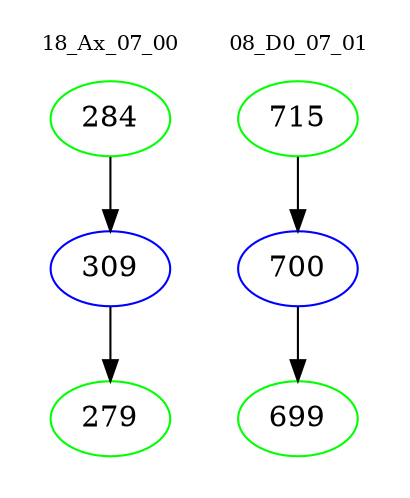digraph{
subgraph cluster_0 {
color = white
label = "18_Ax_07_00";
fontsize=10;
T0_284 [label="284", color="green"]
T0_284 -> T0_309 [color="black"]
T0_309 [label="309", color="blue"]
T0_309 -> T0_279 [color="black"]
T0_279 [label="279", color="green"]
}
subgraph cluster_1 {
color = white
label = "08_D0_07_01";
fontsize=10;
T1_715 [label="715", color="green"]
T1_715 -> T1_700 [color="black"]
T1_700 [label="700", color="blue"]
T1_700 -> T1_699 [color="black"]
T1_699 [label="699", color="green"]
}
}

